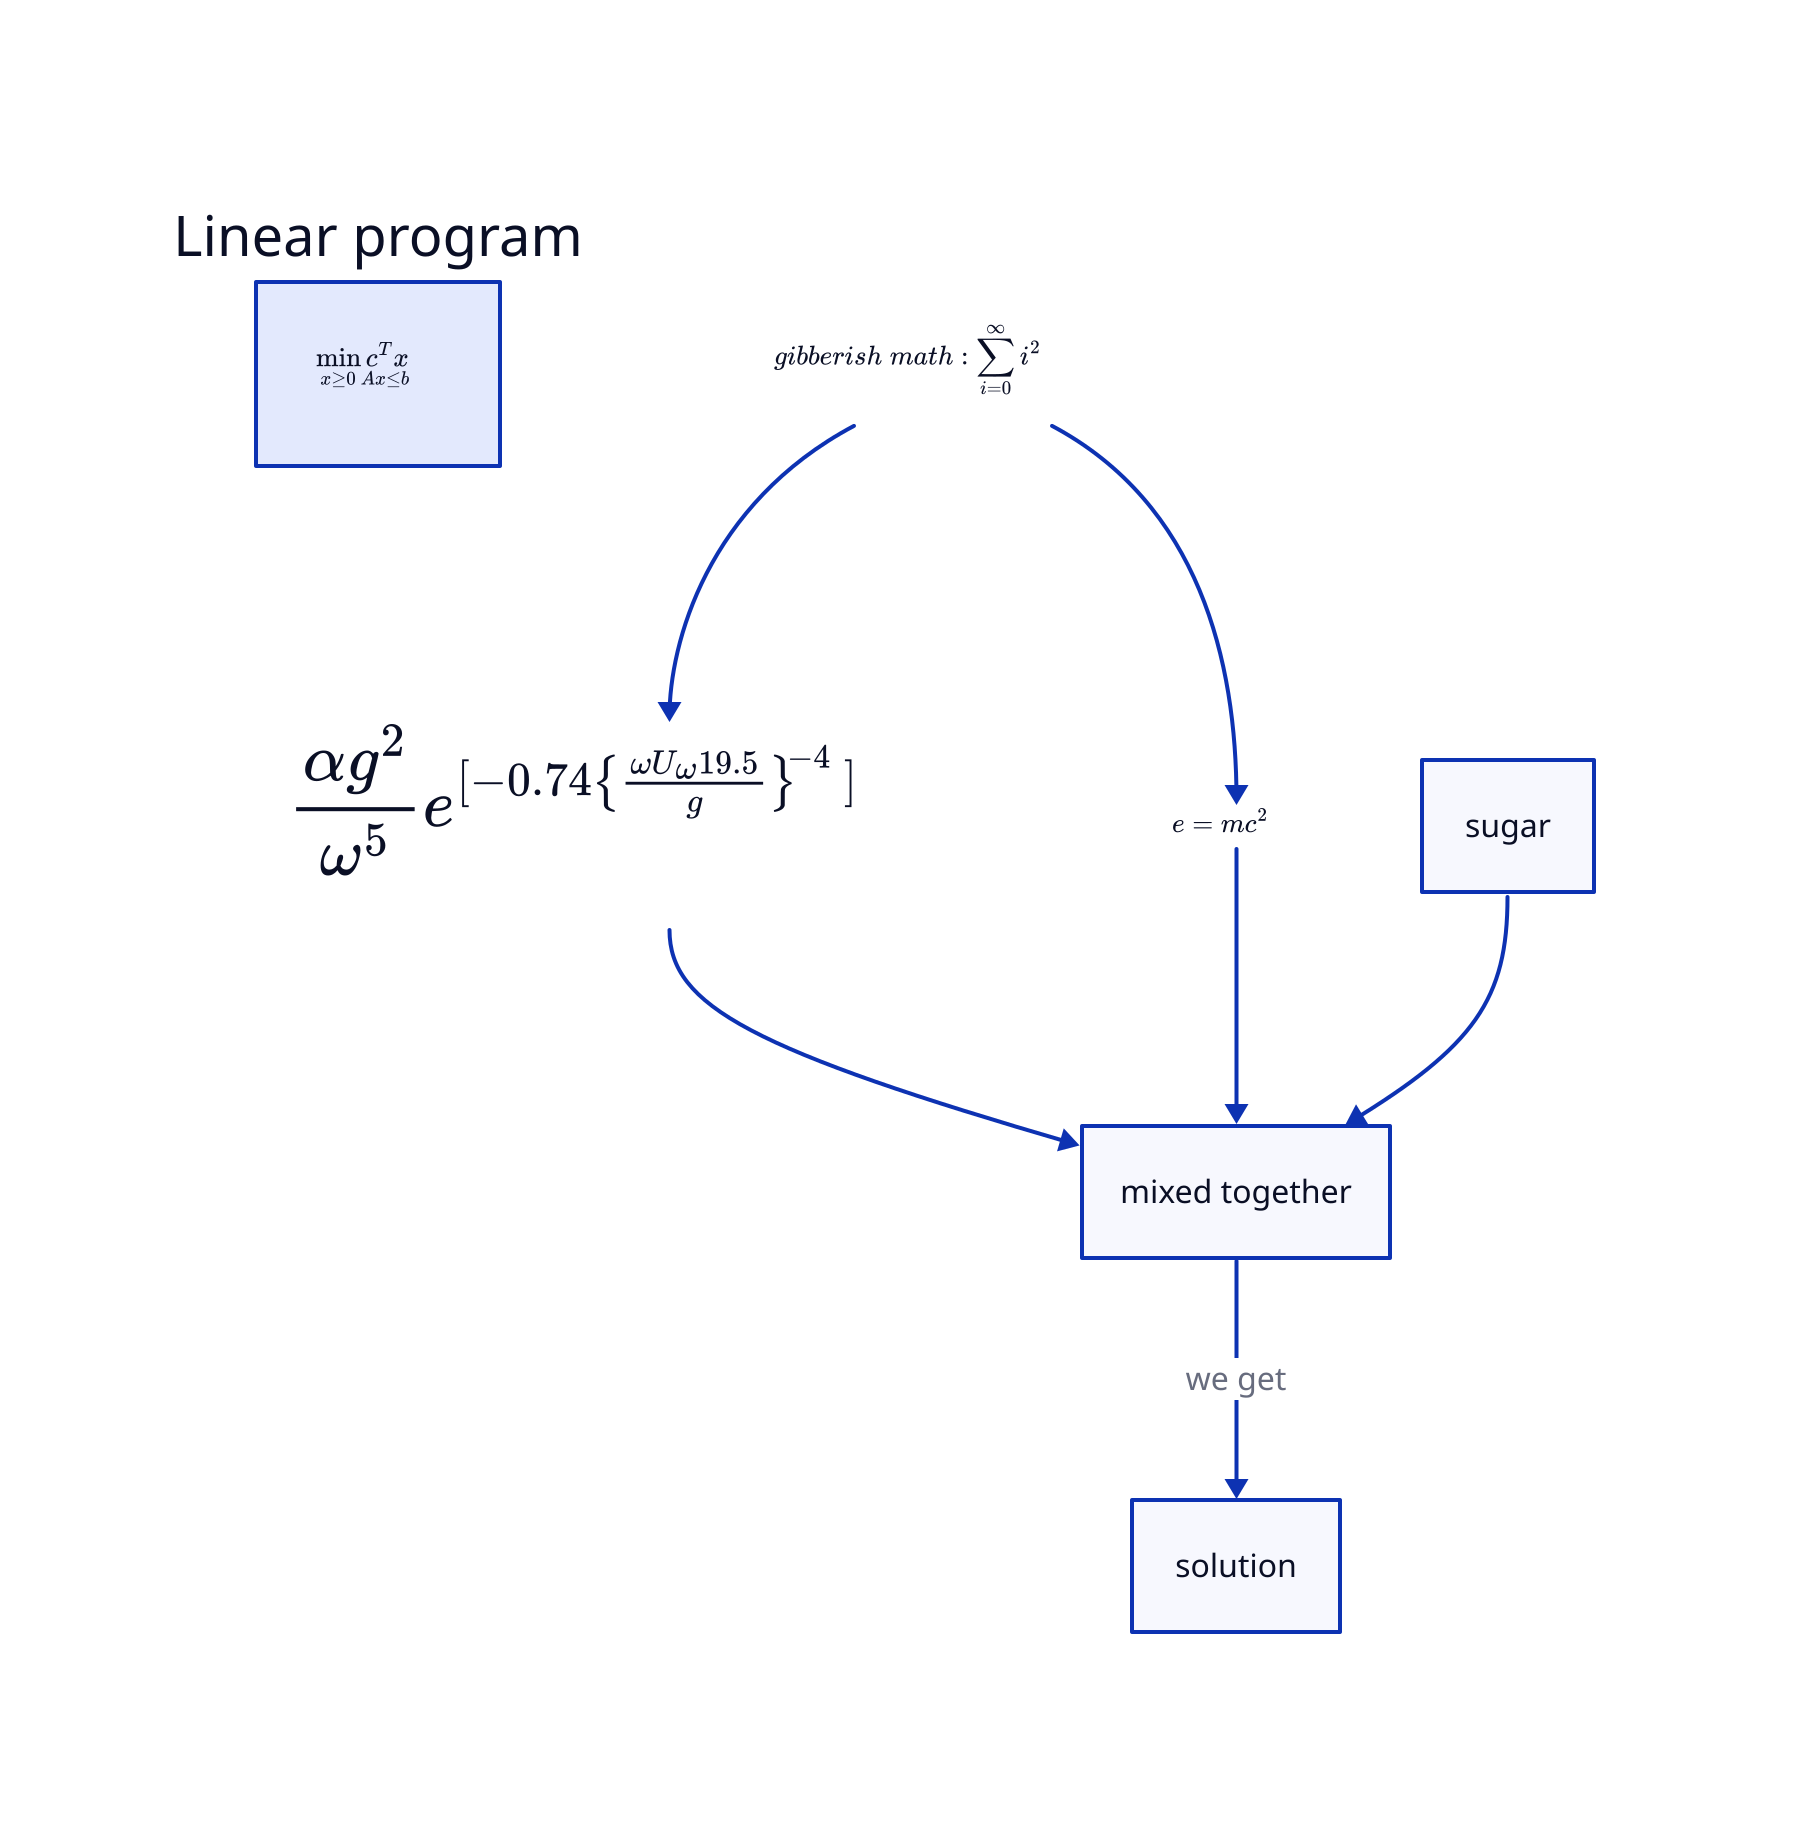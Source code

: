 a: |latex
\\Huge{\\frac{\\alpha g^2}{\\omega^5} e^{[ -0.74\\bigl\\{\\frac{\\omega U_\\omega 19.5}{g}\\bigr\\}^{\\!-4}\\,]}}
|

b: |latex
e = mc^2
|

z: |latex
gibberish\\; math:\\sum_{i=0}^\\infty i^2
|

z -> a
z -> b

a -> c
b -> c
sugar -> c
c: mixed together

c -> solution: we get

Linear program: {
  formula: |latex
    \\min_{ \\mathclap{\\substack{ x \\in \\mathbb{R}^n \\ x \\geq 0 \\ Ax \\leq b }}} c^T x
  |
}
